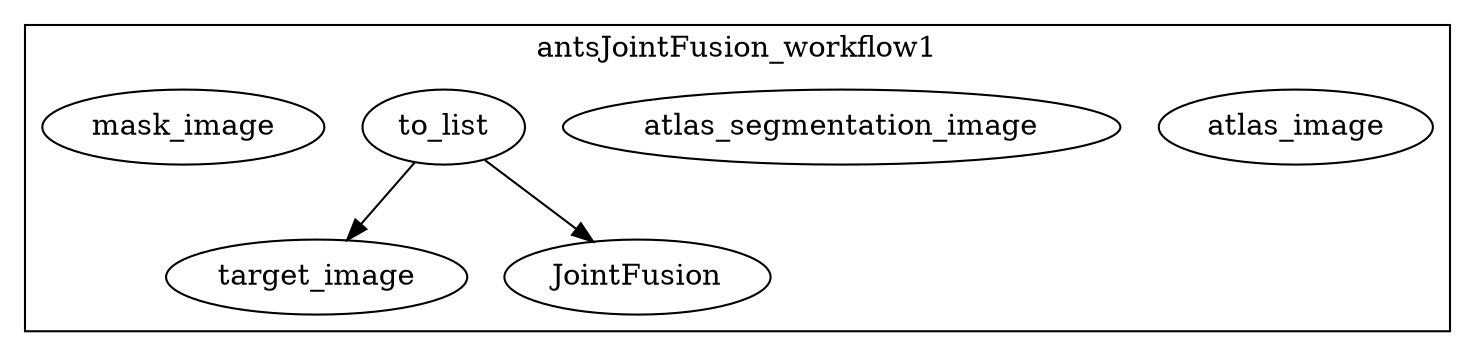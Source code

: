digraph G {
compound=true 
subgraph cluster_antsJointFusion_workflow1 {
label = antsJointFusion_workflow1 
atlas_image
atlas_segmentation_image
to_list
target_image
mask_image
JointFusion
to_list -> target_image
to_list -> JointFusion
}
}